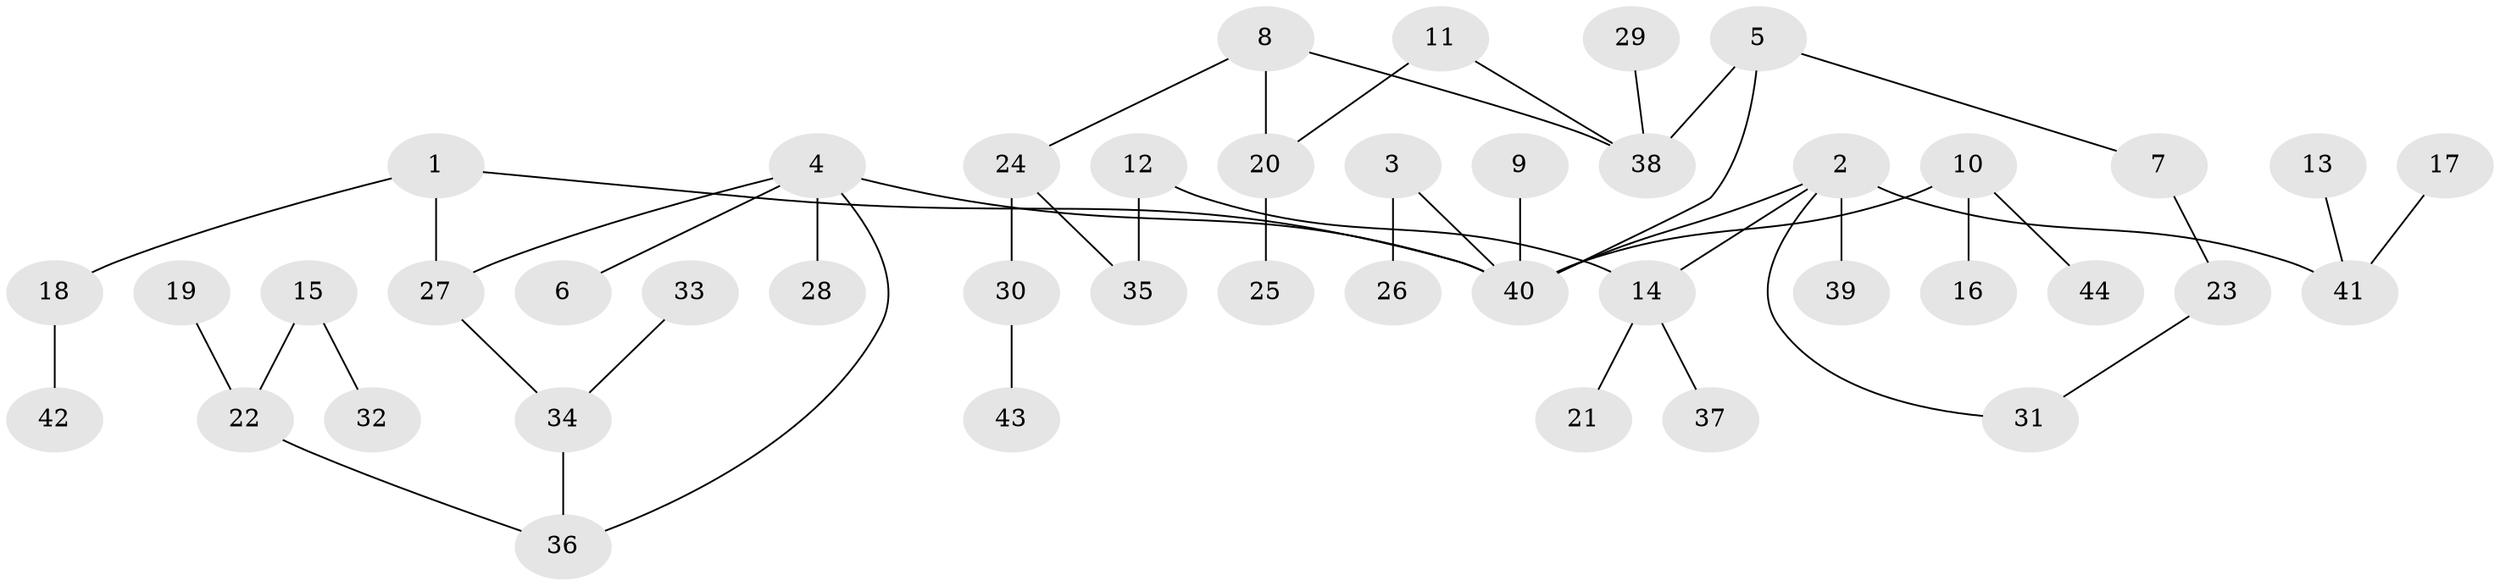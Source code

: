 // original degree distribution, {8: 0.014285714285714285, 3: 0.12857142857142856, 4: 0.11428571428571428, 6: 0.014285714285714285, 2: 0.22857142857142856, 1: 0.4714285714285714, 5: 0.02857142857142857}
// Generated by graph-tools (version 1.1) at 2025/36/03/04/25 23:36:03]
// undirected, 44 vertices, 48 edges
graph export_dot {
  node [color=gray90,style=filled];
  1;
  2;
  3;
  4;
  5;
  6;
  7;
  8;
  9;
  10;
  11;
  12;
  13;
  14;
  15;
  16;
  17;
  18;
  19;
  20;
  21;
  22;
  23;
  24;
  25;
  26;
  27;
  28;
  29;
  30;
  31;
  32;
  33;
  34;
  35;
  36;
  37;
  38;
  39;
  40;
  41;
  42;
  43;
  44;
  1 -- 18 [weight=1.0];
  1 -- 27 [weight=1.0];
  1 -- 40 [weight=1.0];
  2 -- 14 [weight=1.0];
  2 -- 31 [weight=1.0];
  2 -- 39 [weight=1.0];
  2 -- 40 [weight=1.0];
  2 -- 41 [weight=1.0];
  3 -- 26 [weight=1.0];
  3 -- 40 [weight=1.0];
  4 -- 6 [weight=1.0];
  4 -- 27 [weight=1.0];
  4 -- 28 [weight=1.0];
  4 -- 36 [weight=1.0];
  4 -- 40 [weight=1.0];
  5 -- 7 [weight=1.0];
  5 -- 38 [weight=1.0];
  5 -- 40 [weight=1.0];
  7 -- 23 [weight=1.0];
  8 -- 20 [weight=1.0];
  8 -- 24 [weight=1.0];
  8 -- 38 [weight=1.0];
  9 -- 40 [weight=1.0];
  10 -- 16 [weight=1.0];
  10 -- 40 [weight=1.0];
  10 -- 44 [weight=1.0];
  11 -- 20 [weight=1.0];
  11 -- 38 [weight=1.0];
  12 -- 14 [weight=1.0];
  12 -- 35 [weight=1.0];
  13 -- 41 [weight=1.0];
  14 -- 21 [weight=1.0];
  14 -- 37 [weight=1.0];
  15 -- 22 [weight=1.0];
  15 -- 32 [weight=1.0];
  17 -- 41 [weight=1.0];
  18 -- 42 [weight=1.0];
  19 -- 22 [weight=1.0];
  20 -- 25 [weight=1.0];
  22 -- 36 [weight=1.0];
  23 -- 31 [weight=1.0];
  24 -- 30 [weight=1.0];
  24 -- 35 [weight=1.0];
  27 -- 34 [weight=1.0];
  29 -- 38 [weight=1.0];
  30 -- 43 [weight=1.0];
  33 -- 34 [weight=1.0];
  34 -- 36 [weight=1.0];
}

